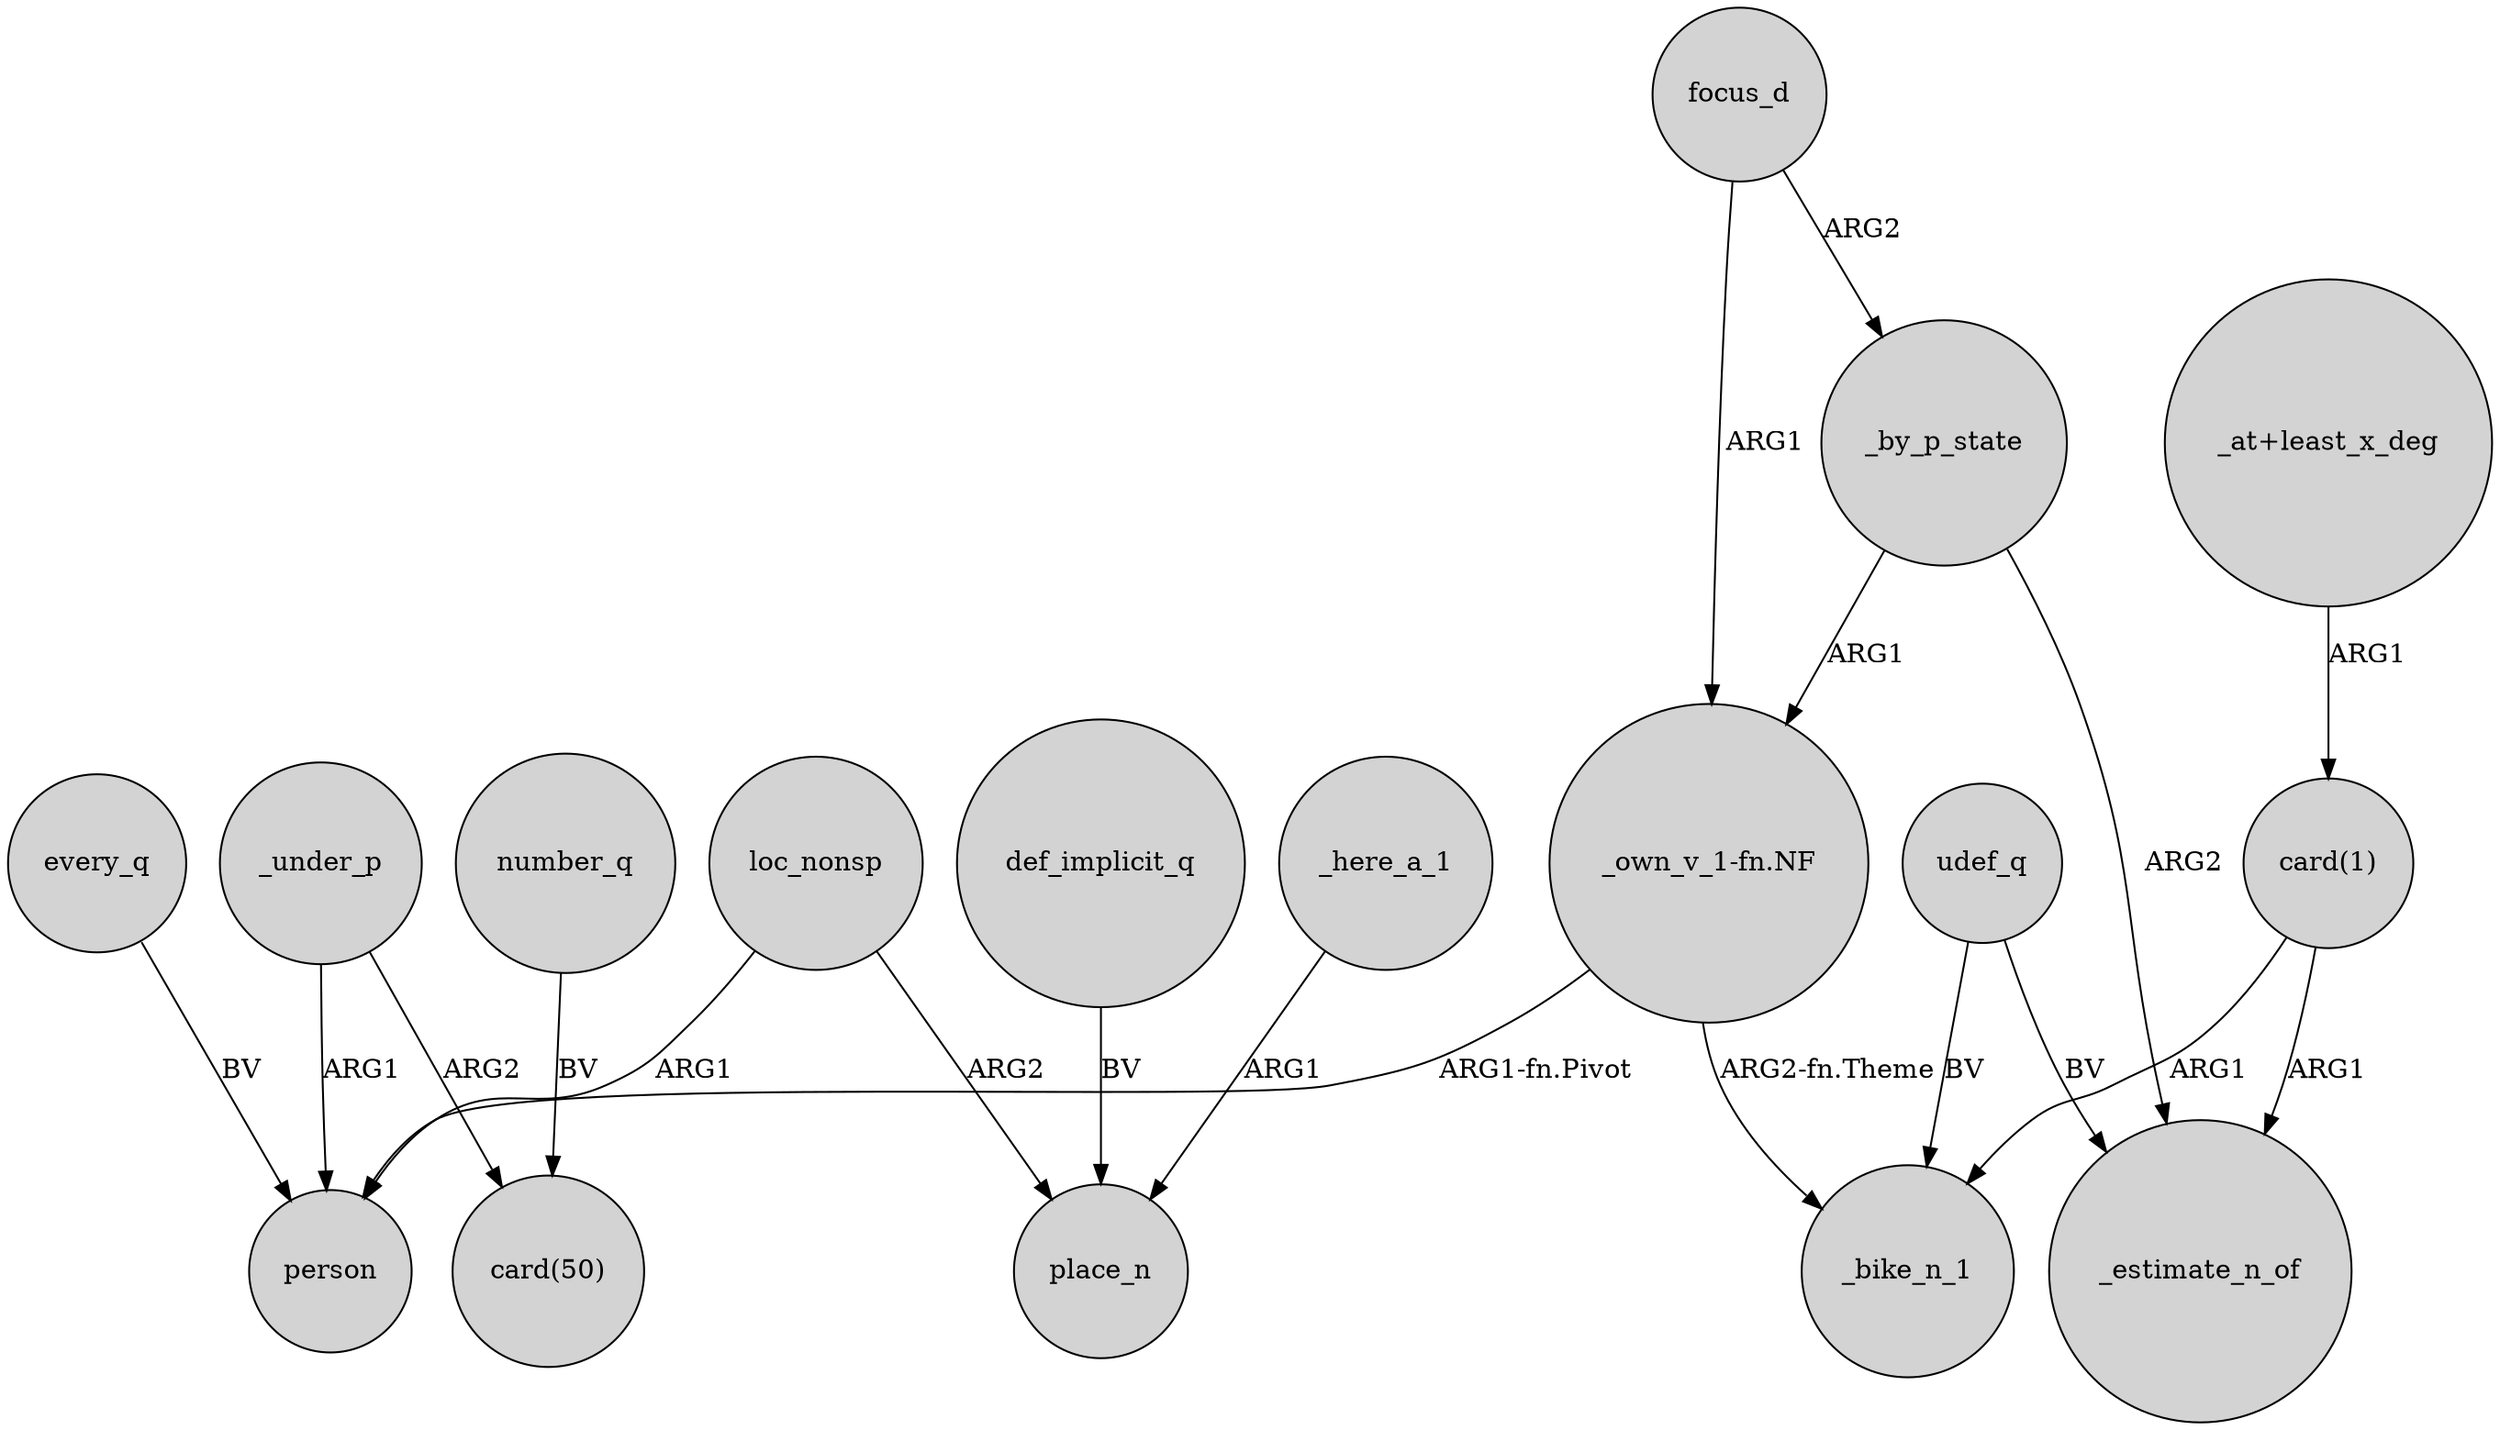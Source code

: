 digraph {
	node [shape=circle style=filled]
	focus_d -> _by_p_state [label=ARG2]
	number_q -> "card(50)" [label=BV]
	_here_a_1 -> place_n [label=ARG1]
	"_own_v_1-fn.NF" -> person [label="ARG1-fn.Pivot"]
	"_at+least_x_deg" -> "card(1)" [label=ARG1]
	_by_p_state -> "_own_v_1-fn.NF" [label=ARG1]
	every_q -> person [label=BV]
	def_implicit_q -> place_n [label=BV]
	udef_q -> _bike_n_1 [label=BV]
	_under_p -> "card(50)" [label=ARG2]
	focus_d -> "_own_v_1-fn.NF" [label=ARG1]
	"_own_v_1-fn.NF" -> _bike_n_1 [label="ARG2-fn.Theme"]
	udef_q -> _estimate_n_of [label=BV]
	loc_nonsp -> person [label=ARG1]
	loc_nonsp -> place_n [label=ARG2]
	"card(1)" -> _estimate_n_of [label=ARG1]
	"card(1)" -> _bike_n_1 [label=ARG1]
	_by_p_state -> _estimate_n_of [label=ARG2]
	_under_p -> person [label=ARG1]
}
